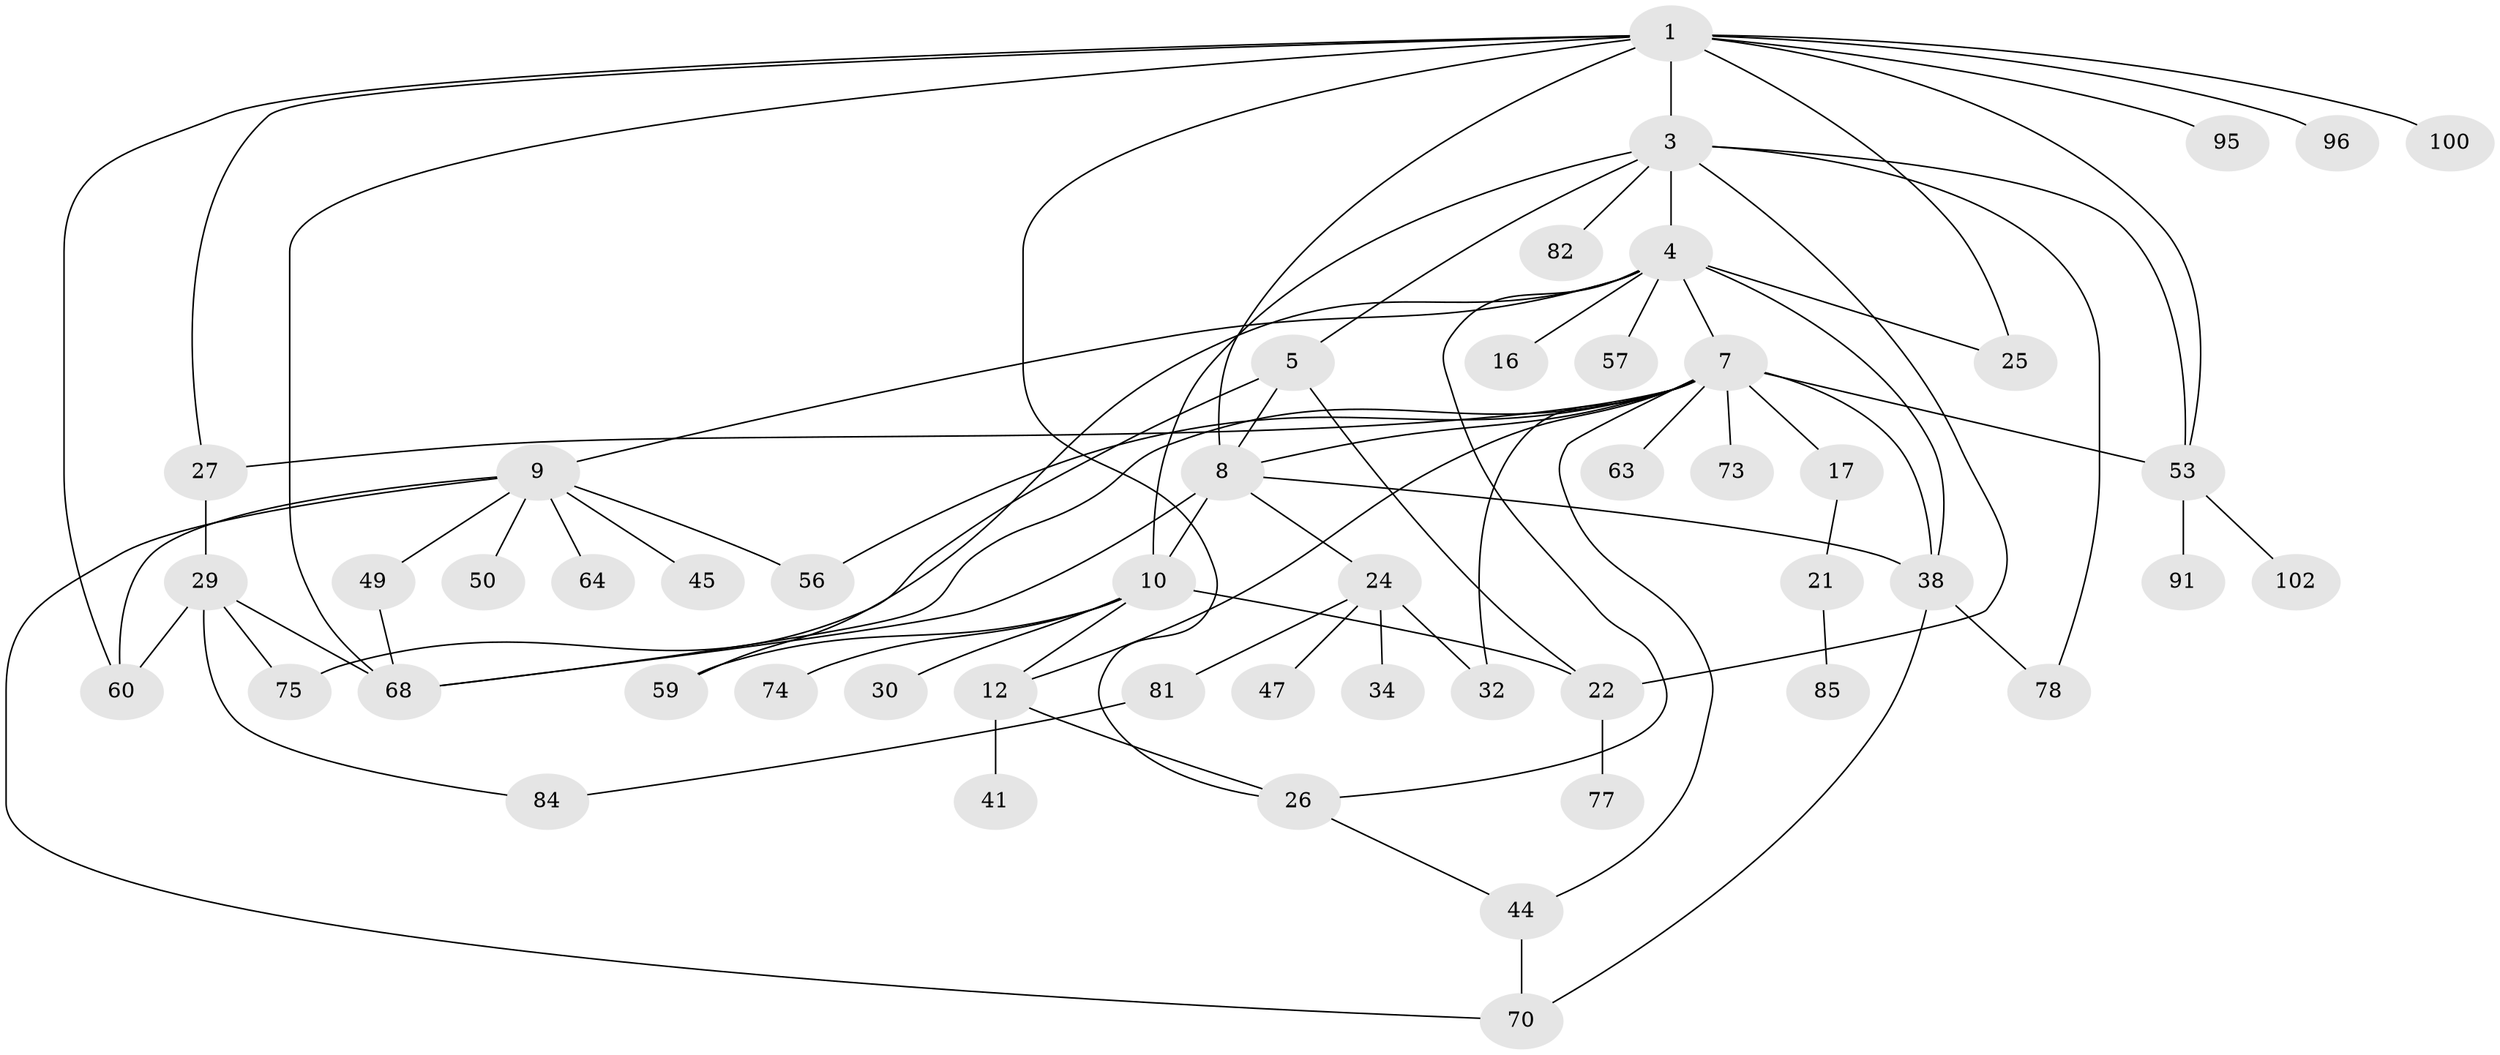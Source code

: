 // original degree distribution, {3: 0.1553398058252427, 7: 0.04854368932038835, 2: 0.3106796116504854, 6: 0.009708737864077669, 4: 0.11650485436893204, 5: 0.06796116504854369, 1: 0.2912621359223301}
// Generated by graph-tools (version 1.1) at 2025/13/03/09/25 04:13:27]
// undirected, 51 vertices, 79 edges
graph export_dot {
graph [start="1"]
  node [color=gray90,style=filled];
  1 [super="+2"];
  3 [super="+67"];
  4 [super="+20"];
  5 [super="+55"];
  7 [super="+14+19+69+11"];
  8 [super="+86"];
  9 [super="+13"];
  10 [super="+33+31"];
  12 [super="+18"];
  16;
  17;
  21;
  22 [super="+51+37"];
  24;
  25 [super="+43"];
  26 [super="+76+42"];
  27;
  29;
  30;
  32;
  34;
  38 [super="+62+65"];
  41 [super="+58"];
  44 [super="+101"];
  45 [super="+71"];
  47;
  49 [super="+103+97"];
  50;
  53 [super="+83"];
  56 [super="+92"];
  57;
  59;
  60;
  63;
  64 [super="+94"];
  68 [super="+80"];
  70;
  73;
  74;
  75;
  77;
  78;
  81;
  82;
  84;
  85;
  91;
  95;
  96;
  100;
  102;
  1 -- 8;
  1 -- 25;
  1 -- 96;
  1 -- 3;
  1 -- 100;
  1 -- 68;
  1 -- 53;
  1 -- 26;
  1 -- 27;
  1 -- 60;
  1 -- 95;
  3 -- 4;
  3 -- 5;
  3 -- 10;
  3 -- 22;
  3 -- 78;
  3 -- 82;
  3 -- 53;
  4 -- 7 [weight=2];
  4 -- 9;
  4 -- 16;
  4 -- 38;
  4 -- 25;
  4 -- 26;
  4 -- 59;
  4 -- 57;
  5 -- 8;
  5 -- 75;
  5 -- 22;
  7 -- 17;
  7 -- 27;
  7 -- 12;
  7 -- 8;
  7 -- 32;
  7 -- 68;
  7 -- 38 [weight=2];
  7 -- 73;
  7 -- 44;
  7 -- 53;
  7 -- 56;
  7 -- 63;
  8 -- 24;
  8 -- 68;
  8 -- 10;
  8 -- 38;
  9 -- 64;
  9 -- 56;
  9 -- 49;
  9 -- 50;
  9 -- 70;
  9 -- 60;
  9 -- 45;
  10 -- 12;
  10 -- 30;
  10 -- 59;
  10 -- 74;
  10 -- 22;
  12 -- 41;
  12 -- 26;
  17 -- 21;
  21 -- 85;
  22 -- 77;
  24 -- 32;
  24 -- 34;
  24 -- 47;
  24 -- 81;
  26 -- 44;
  27 -- 29;
  29 -- 75;
  29 -- 84;
  29 -- 60;
  29 -- 68;
  38 -- 70;
  38 -- 78;
  44 -- 70;
  49 -- 68;
  53 -- 91;
  53 -- 102;
  81 -- 84;
}
